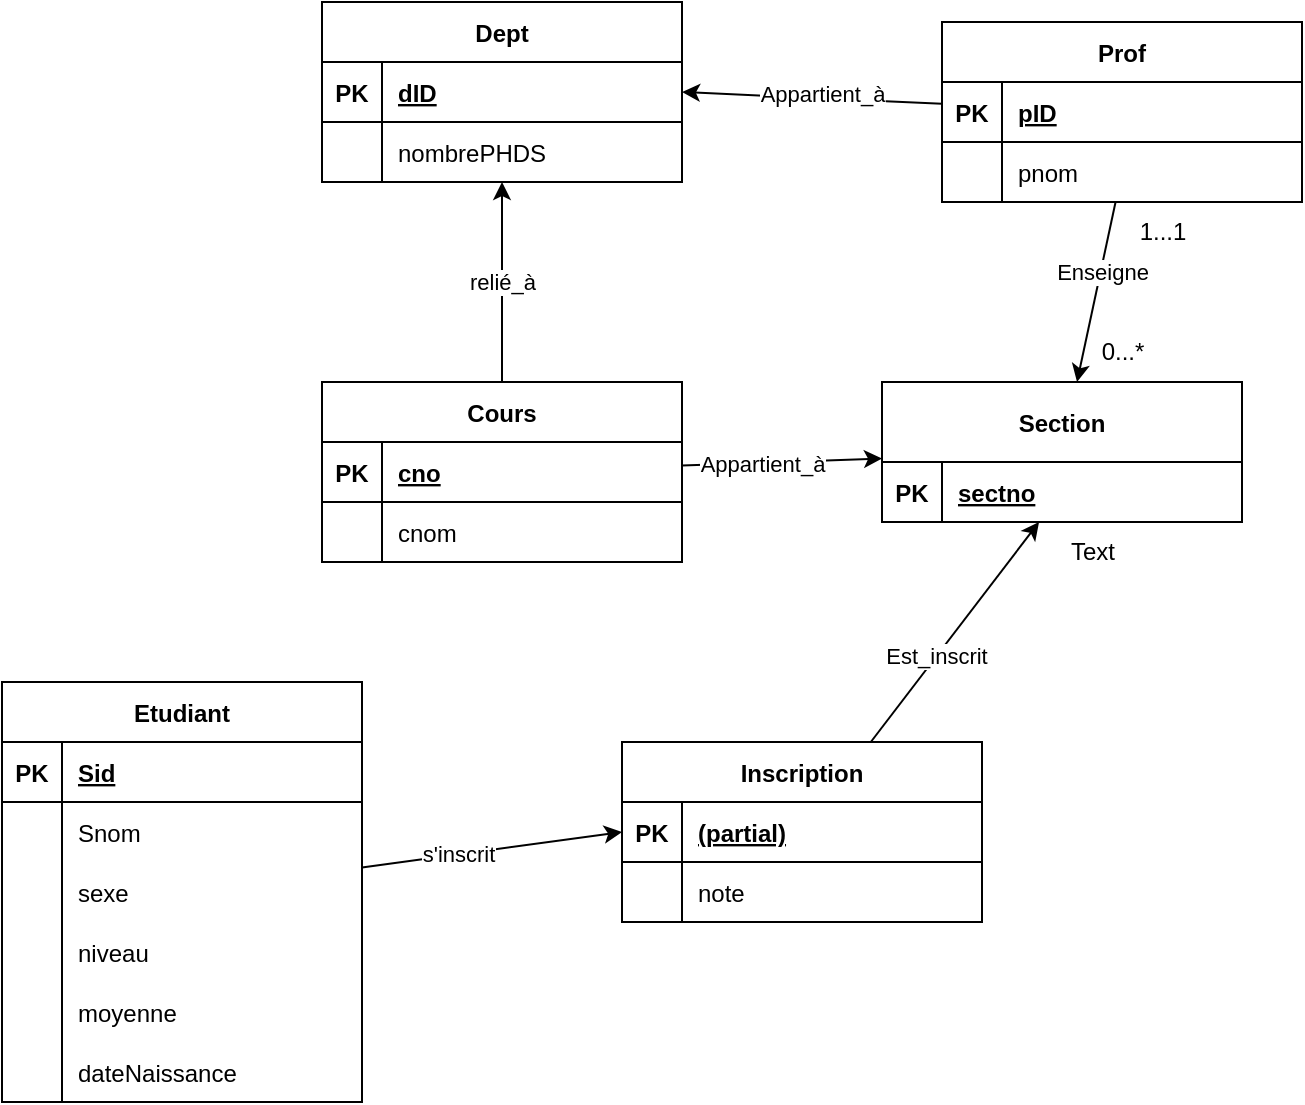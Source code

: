 <mxfile version="20.8.23" type="github" pages="2">
  <diagram name="Page-1" id="V4VZJEtZzrgZj-l3kUPL">
    <mxGraphModel dx="215" dy="491" grid="1" gridSize="10" guides="1" tooltips="1" connect="1" arrows="1" fold="1" page="1" pageScale="1" pageWidth="850" pageHeight="1100" math="0" shadow="0">
      <root>
        <mxCell id="0" />
        <mxCell id="1" parent="0" />
        <mxCell id="8_7z8a0-ZgbAOZXDi8ix-48" style="edgeStyle=none;rounded=0;orthogonalLoop=1;jettySize=auto;html=1;entryX=0;entryY=0.5;entryDx=0;entryDy=0;startArrow=none;startFill=0;endArrow=classic;endFill=1;" edge="1" parent="1" source="v60ZhDMJ6NKFDccLxcSa-1" target="8_7z8a0-ZgbAOZXDi8ix-34">
          <mxGeometry relative="1" as="geometry" />
        </mxCell>
        <mxCell id="8_7z8a0-ZgbAOZXDi8ix-50" value="s&#39;inscrit" style="edgeLabel;html=1;align=center;verticalAlign=middle;resizable=0;points=[];" vertex="1" connectable="0" parent="8_7z8a0-ZgbAOZXDi8ix-48">
          <mxGeometry x="-0.245" relative="1" as="geometry">
            <mxPoint x="-1" as="offset" />
          </mxGeometry>
        </mxCell>
        <mxCell id="v60ZhDMJ6NKFDccLxcSa-1" value="Etudiant" style="shape=table;startSize=30;container=1;collapsible=1;childLayout=tableLayout;fixedRows=1;rowLines=0;fontStyle=1;align=center;resizeLast=1;" vertex="1" parent="1">
          <mxGeometry x="150" y="760" width="180" height="210" as="geometry" />
        </mxCell>
        <mxCell id="v60ZhDMJ6NKFDccLxcSa-2" value="" style="shape=tableRow;horizontal=0;startSize=0;swimlaneHead=0;swimlaneBody=0;fillColor=none;collapsible=0;dropTarget=0;points=[[0,0.5],[1,0.5]];portConstraint=eastwest;top=0;left=0;right=0;bottom=1;" vertex="1" parent="v60ZhDMJ6NKFDccLxcSa-1">
          <mxGeometry y="30" width="180" height="30" as="geometry" />
        </mxCell>
        <mxCell id="v60ZhDMJ6NKFDccLxcSa-3" value="PK" style="shape=partialRectangle;connectable=0;fillColor=none;top=0;left=0;bottom=0;right=0;fontStyle=1;overflow=hidden;" vertex="1" parent="v60ZhDMJ6NKFDccLxcSa-2">
          <mxGeometry width="30" height="30" as="geometry">
            <mxRectangle width="30" height="30" as="alternateBounds" />
          </mxGeometry>
        </mxCell>
        <mxCell id="v60ZhDMJ6NKFDccLxcSa-4" value="Sid" style="shape=partialRectangle;connectable=0;fillColor=none;top=0;left=0;bottom=0;right=0;align=left;spacingLeft=6;fontStyle=5;overflow=hidden;" vertex="1" parent="v60ZhDMJ6NKFDccLxcSa-2">
          <mxGeometry x="30" width="150" height="30" as="geometry">
            <mxRectangle width="150" height="30" as="alternateBounds" />
          </mxGeometry>
        </mxCell>
        <mxCell id="v60ZhDMJ6NKFDccLxcSa-5" value="" style="shape=tableRow;horizontal=0;startSize=0;swimlaneHead=0;swimlaneBody=0;fillColor=none;collapsible=0;dropTarget=0;points=[[0,0.5],[1,0.5]];portConstraint=eastwest;top=0;left=0;right=0;bottom=0;" vertex="1" parent="v60ZhDMJ6NKFDccLxcSa-1">
          <mxGeometry y="60" width="180" height="30" as="geometry" />
        </mxCell>
        <mxCell id="v60ZhDMJ6NKFDccLxcSa-6" value="" style="shape=partialRectangle;connectable=0;fillColor=none;top=0;left=0;bottom=0;right=0;editable=1;overflow=hidden;" vertex="1" parent="v60ZhDMJ6NKFDccLxcSa-5">
          <mxGeometry width="30" height="30" as="geometry">
            <mxRectangle width="30" height="30" as="alternateBounds" />
          </mxGeometry>
        </mxCell>
        <mxCell id="v60ZhDMJ6NKFDccLxcSa-7" value="Snom" style="shape=partialRectangle;connectable=0;fillColor=none;top=0;left=0;bottom=0;right=0;align=left;spacingLeft=6;overflow=hidden;" vertex="1" parent="v60ZhDMJ6NKFDccLxcSa-5">
          <mxGeometry x="30" width="150" height="30" as="geometry">
            <mxRectangle width="150" height="30" as="alternateBounds" />
          </mxGeometry>
        </mxCell>
        <mxCell id="v60ZhDMJ6NKFDccLxcSa-8" value="" style="shape=tableRow;horizontal=0;startSize=0;swimlaneHead=0;swimlaneBody=0;fillColor=none;collapsible=0;dropTarget=0;points=[[0,0.5],[1,0.5]];portConstraint=eastwest;top=0;left=0;right=0;bottom=0;" vertex="1" parent="v60ZhDMJ6NKFDccLxcSa-1">
          <mxGeometry y="90" width="180" height="30" as="geometry" />
        </mxCell>
        <mxCell id="v60ZhDMJ6NKFDccLxcSa-9" value="" style="shape=partialRectangle;connectable=0;fillColor=none;top=0;left=0;bottom=0;right=0;editable=1;overflow=hidden;" vertex="1" parent="v60ZhDMJ6NKFDccLxcSa-8">
          <mxGeometry width="30" height="30" as="geometry">
            <mxRectangle width="30" height="30" as="alternateBounds" />
          </mxGeometry>
        </mxCell>
        <mxCell id="v60ZhDMJ6NKFDccLxcSa-10" value="sexe" style="shape=partialRectangle;connectable=0;fillColor=none;top=0;left=0;bottom=0;right=0;align=left;spacingLeft=6;overflow=hidden;" vertex="1" parent="v60ZhDMJ6NKFDccLxcSa-8">
          <mxGeometry x="30" width="150" height="30" as="geometry">
            <mxRectangle width="150" height="30" as="alternateBounds" />
          </mxGeometry>
        </mxCell>
        <mxCell id="v60ZhDMJ6NKFDccLxcSa-14" value="" style="shape=tableRow;horizontal=0;startSize=0;swimlaneHead=0;swimlaneBody=0;fillColor=none;collapsible=0;dropTarget=0;points=[[0,0.5],[1,0.5]];portConstraint=eastwest;top=0;left=0;right=0;bottom=0;" vertex="1" parent="v60ZhDMJ6NKFDccLxcSa-1">
          <mxGeometry y="120" width="180" height="30" as="geometry" />
        </mxCell>
        <mxCell id="v60ZhDMJ6NKFDccLxcSa-15" value="" style="shape=partialRectangle;connectable=0;fillColor=none;top=0;left=0;bottom=0;right=0;editable=1;overflow=hidden;" vertex="1" parent="v60ZhDMJ6NKFDccLxcSa-14">
          <mxGeometry width="30" height="30" as="geometry">
            <mxRectangle width="30" height="30" as="alternateBounds" />
          </mxGeometry>
        </mxCell>
        <mxCell id="v60ZhDMJ6NKFDccLxcSa-16" value="niveau" style="shape=partialRectangle;connectable=0;fillColor=none;top=0;left=0;bottom=0;right=0;align=left;spacingLeft=6;overflow=hidden;" vertex="1" parent="v60ZhDMJ6NKFDccLxcSa-14">
          <mxGeometry x="30" width="150" height="30" as="geometry">
            <mxRectangle width="150" height="30" as="alternateBounds" />
          </mxGeometry>
        </mxCell>
        <mxCell id="v60ZhDMJ6NKFDccLxcSa-17" value="" style="shape=tableRow;horizontal=0;startSize=0;swimlaneHead=0;swimlaneBody=0;fillColor=none;collapsible=0;dropTarget=0;points=[[0,0.5],[1,0.5]];portConstraint=eastwest;top=0;left=0;right=0;bottom=0;" vertex="1" parent="v60ZhDMJ6NKFDccLxcSa-1">
          <mxGeometry y="150" width="180" height="30" as="geometry" />
        </mxCell>
        <mxCell id="v60ZhDMJ6NKFDccLxcSa-18" value="" style="shape=partialRectangle;connectable=0;fillColor=none;top=0;left=0;bottom=0;right=0;editable=1;overflow=hidden;" vertex="1" parent="v60ZhDMJ6NKFDccLxcSa-17">
          <mxGeometry width="30" height="30" as="geometry">
            <mxRectangle width="30" height="30" as="alternateBounds" />
          </mxGeometry>
        </mxCell>
        <mxCell id="v60ZhDMJ6NKFDccLxcSa-19" value="moyenne" style="shape=partialRectangle;connectable=0;fillColor=none;top=0;left=0;bottom=0;right=0;align=left;spacingLeft=6;overflow=hidden;" vertex="1" parent="v60ZhDMJ6NKFDccLxcSa-17">
          <mxGeometry x="30" width="150" height="30" as="geometry">
            <mxRectangle width="150" height="30" as="alternateBounds" />
          </mxGeometry>
        </mxCell>
        <mxCell id="v60ZhDMJ6NKFDccLxcSa-11" value="" style="shape=tableRow;horizontal=0;startSize=0;swimlaneHead=0;swimlaneBody=0;fillColor=none;collapsible=0;dropTarget=0;points=[[0,0.5],[1,0.5]];portConstraint=eastwest;top=0;left=0;right=0;bottom=0;" vertex="1" parent="v60ZhDMJ6NKFDccLxcSa-1">
          <mxGeometry y="180" width="180" height="30" as="geometry" />
        </mxCell>
        <mxCell id="v60ZhDMJ6NKFDccLxcSa-12" value="" style="shape=partialRectangle;connectable=0;fillColor=none;top=0;left=0;bottom=0;right=0;editable=1;overflow=hidden;" vertex="1" parent="v60ZhDMJ6NKFDccLxcSa-11">
          <mxGeometry width="30" height="30" as="geometry">
            <mxRectangle width="30" height="30" as="alternateBounds" />
          </mxGeometry>
        </mxCell>
        <mxCell id="v60ZhDMJ6NKFDccLxcSa-13" value="dateNaissance" style="shape=partialRectangle;connectable=0;fillColor=none;top=0;left=0;bottom=0;right=0;align=left;spacingLeft=6;overflow=hidden;" vertex="1" parent="v60ZhDMJ6NKFDccLxcSa-11">
          <mxGeometry x="30" width="150" height="30" as="geometry">
            <mxRectangle width="150" height="30" as="alternateBounds" />
          </mxGeometry>
        </mxCell>
        <mxCell id="v60ZhDMJ6NKFDccLxcSa-20" value="Dept" style="shape=table;startSize=30;container=1;collapsible=1;childLayout=tableLayout;fixedRows=1;rowLines=0;fontStyle=1;align=center;resizeLast=1;" vertex="1" parent="1">
          <mxGeometry x="310" y="420" width="180" height="90" as="geometry" />
        </mxCell>
        <mxCell id="v60ZhDMJ6NKFDccLxcSa-21" value="" style="shape=tableRow;horizontal=0;startSize=0;swimlaneHead=0;swimlaneBody=0;fillColor=none;collapsible=0;dropTarget=0;points=[[0,0.5],[1,0.5]];portConstraint=eastwest;top=0;left=0;right=0;bottom=1;" vertex="1" parent="v60ZhDMJ6NKFDccLxcSa-20">
          <mxGeometry y="30" width="180" height="30" as="geometry" />
        </mxCell>
        <mxCell id="v60ZhDMJ6NKFDccLxcSa-22" value="PK" style="shape=partialRectangle;connectable=0;fillColor=none;top=0;left=0;bottom=0;right=0;fontStyle=1;overflow=hidden;" vertex="1" parent="v60ZhDMJ6NKFDccLxcSa-21">
          <mxGeometry width="30" height="30" as="geometry">
            <mxRectangle width="30" height="30" as="alternateBounds" />
          </mxGeometry>
        </mxCell>
        <mxCell id="v60ZhDMJ6NKFDccLxcSa-23" value="dID" style="shape=partialRectangle;connectable=0;fillColor=none;top=0;left=0;bottom=0;right=0;align=left;spacingLeft=6;fontStyle=5;overflow=hidden;" vertex="1" parent="v60ZhDMJ6NKFDccLxcSa-21">
          <mxGeometry x="30" width="150" height="30" as="geometry">
            <mxRectangle width="150" height="30" as="alternateBounds" />
          </mxGeometry>
        </mxCell>
        <mxCell id="v60ZhDMJ6NKFDccLxcSa-24" value="" style="shape=tableRow;horizontal=0;startSize=0;swimlaneHead=0;swimlaneBody=0;fillColor=none;collapsible=0;dropTarget=0;points=[[0,0.5],[1,0.5]];portConstraint=eastwest;top=0;left=0;right=0;bottom=0;" vertex="1" parent="v60ZhDMJ6NKFDccLxcSa-20">
          <mxGeometry y="60" width="180" height="30" as="geometry" />
        </mxCell>
        <mxCell id="v60ZhDMJ6NKFDccLxcSa-25" value="" style="shape=partialRectangle;connectable=0;fillColor=none;top=0;left=0;bottom=0;right=0;editable=1;overflow=hidden;" vertex="1" parent="v60ZhDMJ6NKFDccLxcSa-24">
          <mxGeometry width="30" height="30" as="geometry">
            <mxRectangle width="30" height="30" as="alternateBounds" />
          </mxGeometry>
        </mxCell>
        <mxCell id="v60ZhDMJ6NKFDccLxcSa-26" value="nombrePHDS" style="shape=partialRectangle;connectable=0;fillColor=none;top=0;left=0;bottom=0;right=0;align=left;spacingLeft=6;overflow=hidden;" vertex="1" parent="v60ZhDMJ6NKFDccLxcSa-24">
          <mxGeometry x="30" width="150" height="30" as="geometry">
            <mxRectangle width="150" height="30" as="alternateBounds" />
          </mxGeometry>
        </mxCell>
        <mxCell id="v60ZhDMJ6NKFDccLxcSa-46" style="rounded=0;orthogonalLoop=1;jettySize=auto;html=1;entryX=1;entryY=0.5;entryDx=0;entryDy=0;" edge="1" parent="1" source="v60ZhDMJ6NKFDccLxcSa-33" target="v60ZhDMJ6NKFDccLxcSa-21">
          <mxGeometry relative="1" as="geometry" />
        </mxCell>
        <mxCell id="v60ZhDMJ6NKFDccLxcSa-47" value="Appartient_à" style="edgeLabel;html=1;align=center;verticalAlign=middle;resizable=0;points=[];" vertex="1" connectable="0" parent="v60ZhDMJ6NKFDccLxcSa-46">
          <mxGeometry x="0.197" y="1" relative="1" as="geometry">
            <mxPoint x="18" y="-3" as="offset" />
          </mxGeometry>
        </mxCell>
        <mxCell id="v60ZhDMJ6NKFDccLxcSa-33" value="Prof" style="shape=table;startSize=30;container=1;collapsible=1;childLayout=tableLayout;fixedRows=1;rowLines=0;fontStyle=1;align=center;resizeLast=1;" vertex="1" parent="1">
          <mxGeometry x="620" y="430" width="180" height="90" as="geometry" />
        </mxCell>
        <mxCell id="v60ZhDMJ6NKFDccLxcSa-34" value="" style="shape=tableRow;horizontal=0;startSize=0;swimlaneHead=0;swimlaneBody=0;fillColor=none;collapsible=0;dropTarget=0;points=[[0,0.5],[1,0.5]];portConstraint=eastwest;top=0;left=0;right=0;bottom=1;" vertex="1" parent="v60ZhDMJ6NKFDccLxcSa-33">
          <mxGeometry y="30" width="180" height="30" as="geometry" />
        </mxCell>
        <mxCell id="v60ZhDMJ6NKFDccLxcSa-35" value="PK" style="shape=partialRectangle;connectable=0;fillColor=none;top=0;left=0;bottom=0;right=0;fontStyle=1;overflow=hidden;" vertex="1" parent="v60ZhDMJ6NKFDccLxcSa-34">
          <mxGeometry width="30" height="30" as="geometry">
            <mxRectangle width="30" height="30" as="alternateBounds" />
          </mxGeometry>
        </mxCell>
        <mxCell id="v60ZhDMJ6NKFDccLxcSa-36" value="pID" style="shape=partialRectangle;connectable=0;fillColor=none;top=0;left=0;bottom=0;right=0;align=left;spacingLeft=6;fontStyle=5;overflow=hidden;" vertex="1" parent="v60ZhDMJ6NKFDccLxcSa-34">
          <mxGeometry x="30" width="150" height="30" as="geometry">
            <mxRectangle width="150" height="30" as="alternateBounds" />
          </mxGeometry>
        </mxCell>
        <mxCell id="v60ZhDMJ6NKFDccLxcSa-37" value="" style="shape=tableRow;horizontal=0;startSize=0;swimlaneHead=0;swimlaneBody=0;fillColor=none;collapsible=0;dropTarget=0;points=[[0,0.5],[1,0.5]];portConstraint=eastwest;top=0;left=0;right=0;bottom=0;" vertex="1" parent="v60ZhDMJ6NKFDccLxcSa-33">
          <mxGeometry y="60" width="180" height="30" as="geometry" />
        </mxCell>
        <mxCell id="v60ZhDMJ6NKFDccLxcSa-38" value="" style="shape=partialRectangle;connectable=0;fillColor=none;top=0;left=0;bottom=0;right=0;editable=1;overflow=hidden;" vertex="1" parent="v60ZhDMJ6NKFDccLxcSa-37">
          <mxGeometry width="30" height="30" as="geometry">
            <mxRectangle width="30" height="30" as="alternateBounds" />
          </mxGeometry>
        </mxCell>
        <mxCell id="v60ZhDMJ6NKFDccLxcSa-39" value="pnom" style="shape=partialRectangle;connectable=0;fillColor=none;top=0;left=0;bottom=0;right=0;align=left;spacingLeft=6;overflow=hidden;" vertex="1" parent="v60ZhDMJ6NKFDccLxcSa-37">
          <mxGeometry x="30" width="150" height="30" as="geometry">
            <mxRectangle width="150" height="30" as="alternateBounds" />
          </mxGeometry>
        </mxCell>
        <mxCell id="8_7z8a0-ZgbAOZXDi8ix-14" style="edgeStyle=none;rounded=0;orthogonalLoop=1;jettySize=auto;html=1;" edge="1" parent="1" source="8_7z8a0-ZgbAOZXDi8ix-1" target="v60ZhDMJ6NKFDccLxcSa-24">
          <mxGeometry relative="1" as="geometry" />
        </mxCell>
        <mxCell id="8_7z8a0-ZgbAOZXDi8ix-15" value="relié_à" style="edgeLabel;html=1;align=center;verticalAlign=middle;resizable=0;points=[];" vertex="1" connectable="0" parent="8_7z8a0-ZgbAOZXDi8ix-14">
          <mxGeometry x="0.381" y="1" relative="1" as="geometry">
            <mxPoint x="1" y="19" as="offset" />
          </mxGeometry>
        </mxCell>
        <mxCell id="8_7z8a0-ZgbAOZXDi8ix-1" value="Cours" style="shape=table;startSize=30;container=1;collapsible=1;childLayout=tableLayout;fixedRows=1;rowLines=0;fontStyle=1;align=center;resizeLast=1;" vertex="1" parent="1">
          <mxGeometry x="310" y="610" width="180" height="90" as="geometry" />
        </mxCell>
        <mxCell id="8_7z8a0-ZgbAOZXDi8ix-2" value="" style="shape=tableRow;horizontal=0;startSize=0;swimlaneHead=0;swimlaneBody=0;fillColor=none;collapsible=0;dropTarget=0;points=[[0,0.5],[1,0.5]];portConstraint=eastwest;top=0;left=0;right=0;bottom=1;" vertex="1" parent="8_7z8a0-ZgbAOZXDi8ix-1">
          <mxGeometry y="30" width="180" height="30" as="geometry" />
        </mxCell>
        <mxCell id="8_7z8a0-ZgbAOZXDi8ix-3" value="PK" style="shape=partialRectangle;connectable=0;fillColor=none;top=0;left=0;bottom=0;right=0;fontStyle=1;overflow=hidden;" vertex="1" parent="8_7z8a0-ZgbAOZXDi8ix-2">
          <mxGeometry width="30" height="30" as="geometry">
            <mxRectangle width="30" height="30" as="alternateBounds" />
          </mxGeometry>
        </mxCell>
        <mxCell id="8_7z8a0-ZgbAOZXDi8ix-4" value="cno" style="shape=partialRectangle;connectable=0;fillColor=none;top=0;left=0;bottom=0;right=0;align=left;spacingLeft=6;fontStyle=5;overflow=hidden;" vertex="1" parent="8_7z8a0-ZgbAOZXDi8ix-2">
          <mxGeometry x="30" width="150" height="30" as="geometry">
            <mxRectangle width="150" height="30" as="alternateBounds" />
          </mxGeometry>
        </mxCell>
        <mxCell id="8_7z8a0-ZgbAOZXDi8ix-5" value="" style="shape=tableRow;horizontal=0;startSize=0;swimlaneHead=0;swimlaneBody=0;fillColor=none;collapsible=0;dropTarget=0;points=[[0,0.5],[1,0.5]];portConstraint=eastwest;top=0;left=0;right=0;bottom=0;" vertex="1" parent="8_7z8a0-ZgbAOZXDi8ix-1">
          <mxGeometry y="60" width="180" height="30" as="geometry" />
        </mxCell>
        <mxCell id="8_7z8a0-ZgbAOZXDi8ix-6" value="" style="shape=partialRectangle;connectable=0;fillColor=none;top=0;left=0;bottom=0;right=0;editable=1;overflow=hidden;" vertex="1" parent="8_7z8a0-ZgbAOZXDi8ix-5">
          <mxGeometry width="30" height="30" as="geometry">
            <mxRectangle width="30" height="30" as="alternateBounds" />
          </mxGeometry>
        </mxCell>
        <mxCell id="8_7z8a0-ZgbAOZXDi8ix-7" value="cnom" style="shape=partialRectangle;connectable=0;fillColor=none;top=0;left=0;bottom=0;right=0;align=left;spacingLeft=6;overflow=hidden;" vertex="1" parent="8_7z8a0-ZgbAOZXDi8ix-5">
          <mxGeometry x="30" width="150" height="30" as="geometry">
            <mxRectangle width="150" height="30" as="alternateBounds" />
          </mxGeometry>
        </mxCell>
        <mxCell id="8_7z8a0-ZgbAOZXDi8ix-29" style="edgeStyle=none;rounded=0;orthogonalLoop=1;jettySize=auto;html=1;endArrow=none;endFill=0;startArrow=classic;startFill=1;" edge="1" parent="1" source="8_7z8a0-ZgbAOZXDi8ix-16" target="v60ZhDMJ6NKFDccLxcSa-37">
          <mxGeometry relative="1" as="geometry" />
        </mxCell>
        <mxCell id="8_7z8a0-ZgbAOZXDi8ix-32" value="Enseigne" style="edgeLabel;html=1;align=center;verticalAlign=middle;resizable=0;points=[];" vertex="1" connectable="0" parent="8_7z8a0-ZgbAOZXDi8ix-29">
          <mxGeometry x="0.224" relative="1" as="geometry">
            <mxPoint as="offset" />
          </mxGeometry>
        </mxCell>
        <mxCell id="8_7z8a0-ZgbAOZXDi8ix-30" style="edgeStyle=none;rounded=0;orthogonalLoop=1;jettySize=auto;html=1;endArrow=none;endFill=0;startArrow=classic;startFill=1;" edge="1" parent="1" source="8_7z8a0-ZgbAOZXDi8ix-16" target="8_7z8a0-ZgbAOZXDi8ix-1">
          <mxGeometry relative="1" as="geometry" />
        </mxCell>
        <mxCell id="8_7z8a0-ZgbAOZXDi8ix-31" value="Appartient_à" style="edgeLabel;html=1;align=center;verticalAlign=middle;resizable=0;points=[];" vertex="1" connectable="0" parent="8_7z8a0-ZgbAOZXDi8ix-30">
          <mxGeometry x="-0.221" y="1" relative="1" as="geometry">
            <mxPoint x="-21" as="offset" />
          </mxGeometry>
        </mxCell>
        <mxCell id="8_7z8a0-ZgbAOZXDi8ix-16" value="Section" style="shape=table;startSize=40;container=1;collapsible=1;childLayout=tableLayout;fixedRows=1;rowLines=0;fontStyle=1;align=center;resizeLast=1;" vertex="1" parent="1">
          <mxGeometry x="590" y="610" width="180" height="70" as="geometry" />
        </mxCell>
        <mxCell id="8_7z8a0-ZgbAOZXDi8ix-17" value="" style="shape=tableRow;horizontal=0;startSize=0;swimlaneHead=0;swimlaneBody=0;fillColor=none;collapsible=0;dropTarget=0;points=[[0,0.5],[1,0.5]];portConstraint=eastwest;top=0;left=0;right=0;bottom=1;" vertex="1" parent="8_7z8a0-ZgbAOZXDi8ix-16">
          <mxGeometry y="40" width="180" height="30" as="geometry" />
        </mxCell>
        <mxCell id="8_7z8a0-ZgbAOZXDi8ix-18" value="PK" style="shape=partialRectangle;connectable=0;fillColor=none;top=0;left=0;bottom=0;right=0;fontStyle=1;overflow=hidden;" vertex="1" parent="8_7z8a0-ZgbAOZXDi8ix-17">
          <mxGeometry width="30" height="30" as="geometry">
            <mxRectangle width="30" height="30" as="alternateBounds" />
          </mxGeometry>
        </mxCell>
        <mxCell id="8_7z8a0-ZgbAOZXDi8ix-19" value="sectno" style="shape=partialRectangle;connectable=0;fillColor=none;top=0;left=0;bottom=0;right=0;align=left;spacingLeft=6;fontStyle=5;overflow=hidden;" vertex="1" parent="8_7z8a0-ZgbAOZXDi8ix-17">
          <mxGeometry x="30" width="150" height="30" as="geometry">
            <mxRectangle width="150" height="30" as="alternateBounds" />
          </mxGeometry>
        </mxCell>
        <mxCell id="8_7z8a0-ZgbAOZXDi8ix-46" style="edgeStyle=none;rounded=0;orthogonalLoop=1;jettySize=auto;html=1;startArrow=none;startFill=0;endArrow=classic;endFill=1;" edge="1" parent="1" source="8_7z8a0-ZgbAOZXDi8ix-33" target="8_7z8a0-ZgbAOZXDi8ix-17">
          <mxGeometry relative="1" as="geometry" />
        </mxCell>
        <mxCell id="8_7z8a0-ZgbAOZXDi8ix-49" value="Est_inscrit" style="edgeLabel;html=1;align=center;verticalAlign=middle;resizable=0;points=[];" vertex="1" connectable="0" parent="8_7z8a0-ZgbAOZXDi8ix-46">
          <mxGeometry x="-0.218" y="1" relative="1" as="geometry">
            <mxPoint as="offset" />
          </mxGeometry>
        </mxCell>
        <mxCell id="8_7z8a0-ZgbAOZXDi8ix-33" value="Inscription" style="shape=table;startSize=30;container=1;collapsible=1;childLayout=tableLayout;fixedRows=1;rowLines=0;fontStyle=1;align=center;resizeLast=1;" vertex="1" parent="1">
          <mxGeometry x="460" y="790" width="180" height="90" as="geometry" />
        </mxCell>
        <mxCell id="8_7z8a0-ZgbAOZXDi8ix-34" value="" style="shape=tableRow;horizontal=0;startSize=0;swimlaneHead=0;swimlaneBody=0;fillColor=none;collapsible=0;dropTarget=0;points=[[0,0.5],[1,0.5]];portConstraint=eastwest;top=0;left=0;right=0;bottom=1;" vertex="1" parent="8_7z8a0-ZgbAOZXDi8ix-33">
          <mxGeometry y="30" width="180" height="30" as="geometry" />
        </mxCell>
        <mxCell id="8_7z8a0-ZgbAOZXDi8ix-35" value="PK" style="shape=partialRectangle;connectable=0;fillColor=none;top=0;left=0;bottom=0;right=0;fontStyle=1;overflow=hidden;" vertex="1" parent="8_7z8a0-ZgbAOZXDi8ix-34">
          <mxGeometry width="30" height="30" as="geometry">
            <mxRectangle width="30" height="30" as="alternateBounds" />
          </mxGeometry>
        </mxCell>
        <mxCell id="8_7z8a0-ZgbAOZXDi8ix-36" value="(partial)" style="shape=partialRectangle;connectable=0;fillColor=none;top=0;left=0;bottom=0;right=0;align=left;spacingLeft=6;fontStyle=5;overflow=hidden;" vertex="1" parent="8_7z8a0-ZgbAOZXDi8ix-34">
          <mxGeometry x="30" width="150" height="30" as="geometry">
            <mxRectangle width="150" height="30" as="alternateBounds" />
          </mxGeometry>
        </mxCell>
        <mxCell id="8_7z8a0-ZgbAOZXDi8ix-37" value="" style="shape=tableRow;horizontal=0;startSize=0;swimlaneHead=0;swimlaneBody=0;fillColor=none;collapsible=0;dropTarget=0;points=[[0,0.5],[1,0.5]];portConstraint=eastwest;top=0;left=0;right=0;bottom=0;" vertex="1" parent="8_7z8a0-ZgbAOZXDi8ix-33">
          <mxGeometry y="60" width="180" height="30" as="geometry" />
        </mxCell>
        <mxCell id="8_7z8a0-ZgbAOZXDi8ix-38" value="" style="shape=partialRectangle;connectable=0;fillColor=none;top=0;left=0;bottom=0;right=0;editable=1;overflow=hidden;" vertex="1" parent="8_7z8a0-ZgbAOZXDi8ix-37">
          <mxGeometry width="30" height="30" as="geometry">
            <mxRectangle width="30" height="30" as="alternateBounds" />
          </mxGeometry>
        </mxCell>
        <mxCell id="8_7z8a0-ZgbAOZXDi8ix-39" value="note" style="shape=partialRectangle;connectable=0;fillColor=none;top=0;left=0;bottom=0;right=0;align=left;spacingLeft=6;overflow=hidden;" vertex="1" parent="8_7z8a0-ZgbAOZXDi8ix-37">
          <mxGeometry x="30" width="150" height="30" as="geometry">
            <mxRectangle width="150" height="30" as="alternateBounds" />
          </mxGeometry>
        </mxCell>
        <mxCell id="8_7z8a0-ZgbAOZXDi8ix-52" value="0...*" style="text;html=1;align=center;verticalAlign=middle;resizable=0;points=[];autosize=1;strokeColor=none;fillColor=none;" vertex="1" parent="1">
          <mxGeometry x="690" y="580" width="40" height="30" as="geometry" />
        </mxCell>
        <mxCell id="8_7z8a0-ZgbAOZXDi8ix-53" value="1...1" style="text;html=1;align=center;verticalAlign=middle;resizable=0;points=[];autosize=1;strokeColor=none;fillColor=none;" vertex="1" parent="1">
          <mxGeometry x="705" y="520" width="50" height="30" as="geometry" />
        </mxCell>
        <mxCell id="8_7z8a0-ZgbAOZXDi8ix-54" value="Text" style="text;html=1;align=center;verticalAlign=middle;resizable=0;points=[];autosize=1;strokeColor=none;fillColor=none;" vertex="1" parent="1">
          <mxGeometry x="670" y="680" width="50" height="30" as="geometry" />
        </mxCell>
      </root>
    </mxGraphModel>
  </diagram>
  <diagram id="4I9IQ7pEN_7e43Hpy4Qw" name="Page-2">
    <mxGraphModel dx="153" dy="491" grid="1" gridSize="10" guides="1" tooltips="1" connect="1" arrows="1" fold="1" page="1" pageScale="1" pageWidth="850" pageHeight="1100" math="0" shadow="0">
      <root>
        <mxCell id="0" />
        <mxCell id="1" parent="0" />
      </root>
    </mxGraphModel>
  </diagram>
</mxfile>
